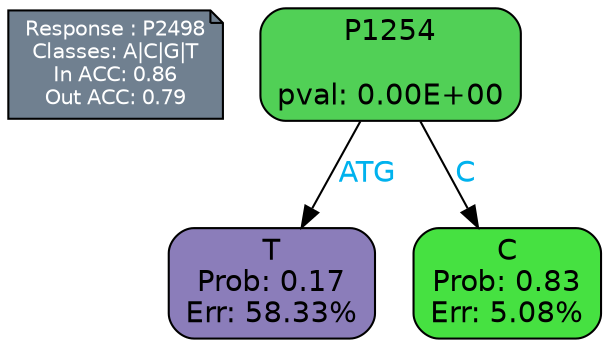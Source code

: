 digraph Tree {
node [shape=box, style="filled, rounded", color="black", fontname=helvetica] ;
graph [ranksep=equally, splines=polylines, bgcolor=transparent, dpi=600] ;
edge [fontname=helvetica] ;
LEGEND [label="Response : P2498
Classes: A|C|G|T
In ACC: 0.86
Out ACC: 0.79
",shape=note,align=left,style=filled,fillcolor="slategray",fontcolor="white",fontsize=10];1 [label="P1254

pval: 0.00E+00", fillcolor="#51d056"] ;
2 [label="T
Prob: 0.17
Err: 58.33%", fillcolor="#8b7dba"] ;
3 [label="C
Prob: 0.83
Err: 5.08%", fillcolor="#46e141"] ;
1 -> 2 [label="ATG",fontcolor=deepskyblue2] ;
1 -> 3 [label="C",fontcolor=deepskyblue2] ;
{rank = same; 2;3;}{rank = same; LEGEND;1;}}